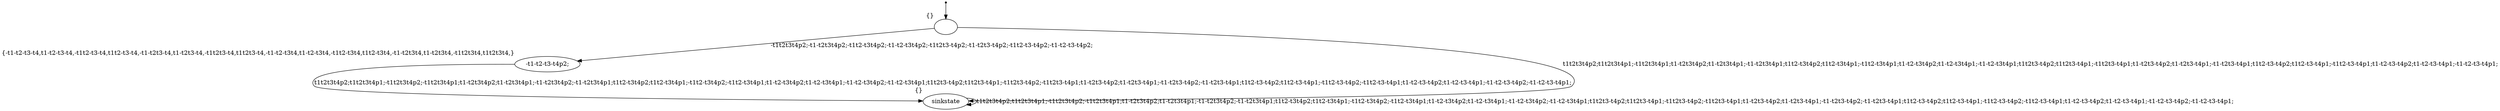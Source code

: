 digraph G {
  Initial [shape=point];
  Initial -> S0;
  S0 [label="", xlabel= "{}"];
  S0 -> S1 [label="-t1t2t3t4p2;-t1-t2t3t4p2;-t1t2-t3t4p2;-t1-t2-t3t4p2;-t1t2t3-t4p2;-t1-t2t3-t4p2;-t1t2-t3-t4p2;-t1-t2-t3-t4p2;"];
  S0 -> S2 [label="t1t2t3t4p2;t1t2t3t4p1;-t1t2t3t4p1;t1-t2t3t4p2;t1-t2t3t4p1;-t1-t2t3t4p1;t1t2-t3t4p2;t1t2-t3t4p1;-t1t2-t3t4p1;t1-t2-t3t4p2;t1-t2-t3t4p1;-t1-t2-t3t4p1;t1t2t3-t4p2;t1t2t3-t4p1;-t1t2t3-t4p1;t1-t2t3-t4p2;t1-t2t3-t4p1;-t1-t2t3-t4p1;t1t2-t3-t4p2;t1t2-t3-t4p1;-t1t2-t3-t4p1;t1-t2-t3-t4p2;t1-t2-t3-t4p1;-t1-t2-t3-t4p1;"];
  S1 [label="-t1-t2-t3-t4p2;", xlabel= "{-t1-t2-t3-t4,t1-t2-t3-t4,-t1t2-t3-t4,t1t2-t3-t4,-t1-t2t3-t4,t1-t2t3-t4,-t1t2t3-t4,t1t2t3-t4,-t1-t2-t3t4,t1-t2-t3t4,-t1t2-t3t4,t1t2-t3t4,-t1-t2t3t4,t1-t2t3t4,-t1t2t3t4,t1t2t3t4,}"];
  S1 -> S2 [label="t1t2t3t4p2;t1t2t3t4p1;-t1t2t3t4p2;-t1t2t3t4p1;t1-t2t3t4p2;t1-t2t3t4p1;-t1-t2t3t4p2;-t1-t2t3t4p1;t1t2-t3t4p2;t1t2-t3t4p1;-t1t2-t3t4p2;-t1t2-t3t4p1;t1-t2-t3t4p2;t1-t2-t3t4p1;-t1-t2-t3t4p2;-t1-t2-t3t4p1;t1t2t3-t4p2;t1t2t3-t4p1;-t1t2t3-t4p2;-t1t2t3-t4p1;t1-t2t3-t4p2;t1-t2t3-t4p1;-t1-t2t3-t4p2;-t1-t2t3-t4p1;t1t2-t3-t4p2;t1t2-t3-t4p1;-t1t2-t3-t4p2;-t1t2-t3-t4p1;t1-t2-t3-t4p2;t1-t2-t3-t4p1;-t1-t2-t3-t4p2;-t1-t2-t3-t4p1;"];
  S2 [label="sinkstate", xlabel= "{}"];
  S2 -> S2 [label="t1t2t3t4p2;t1t2t3t4p1;-t1t2t3t4p2;-t1t2t3t4p1;t1-t2t3t4p2;t1-t2t3t4p1;-t1-t2t3t4p2;-t1-t2t3t4p1;t1t2-t3t4p2;t1t2-t3t4p1;-t1t2-t3t4p2;-t1t2-t3t4p1;t1-t2-t3t4p2;t1-t2-t3t4p1;-t1-t2-t3t4p2;-t1-t2-t3t4p1;t1t2t3-t4p2;t1t2t3-t4p1;-t1t2t3-t4p2;-t1t2t3-t4p1;t1-t2t3-t4p2;t1-t2t3-t4p1;-t1-t2t3-t4p2;-t1-t2t3-t4p1;t1t2-t3-t4p2;t1t2-t3-t4p1;-t1t2-t3-t4p2;-t1t2-t3-t4p1;t1-t2-t3-t4p2;t1-t2-t3-t4p1;-t1-t2-t3-t4p2;-t1-t2-t3-t4p1;"];
}